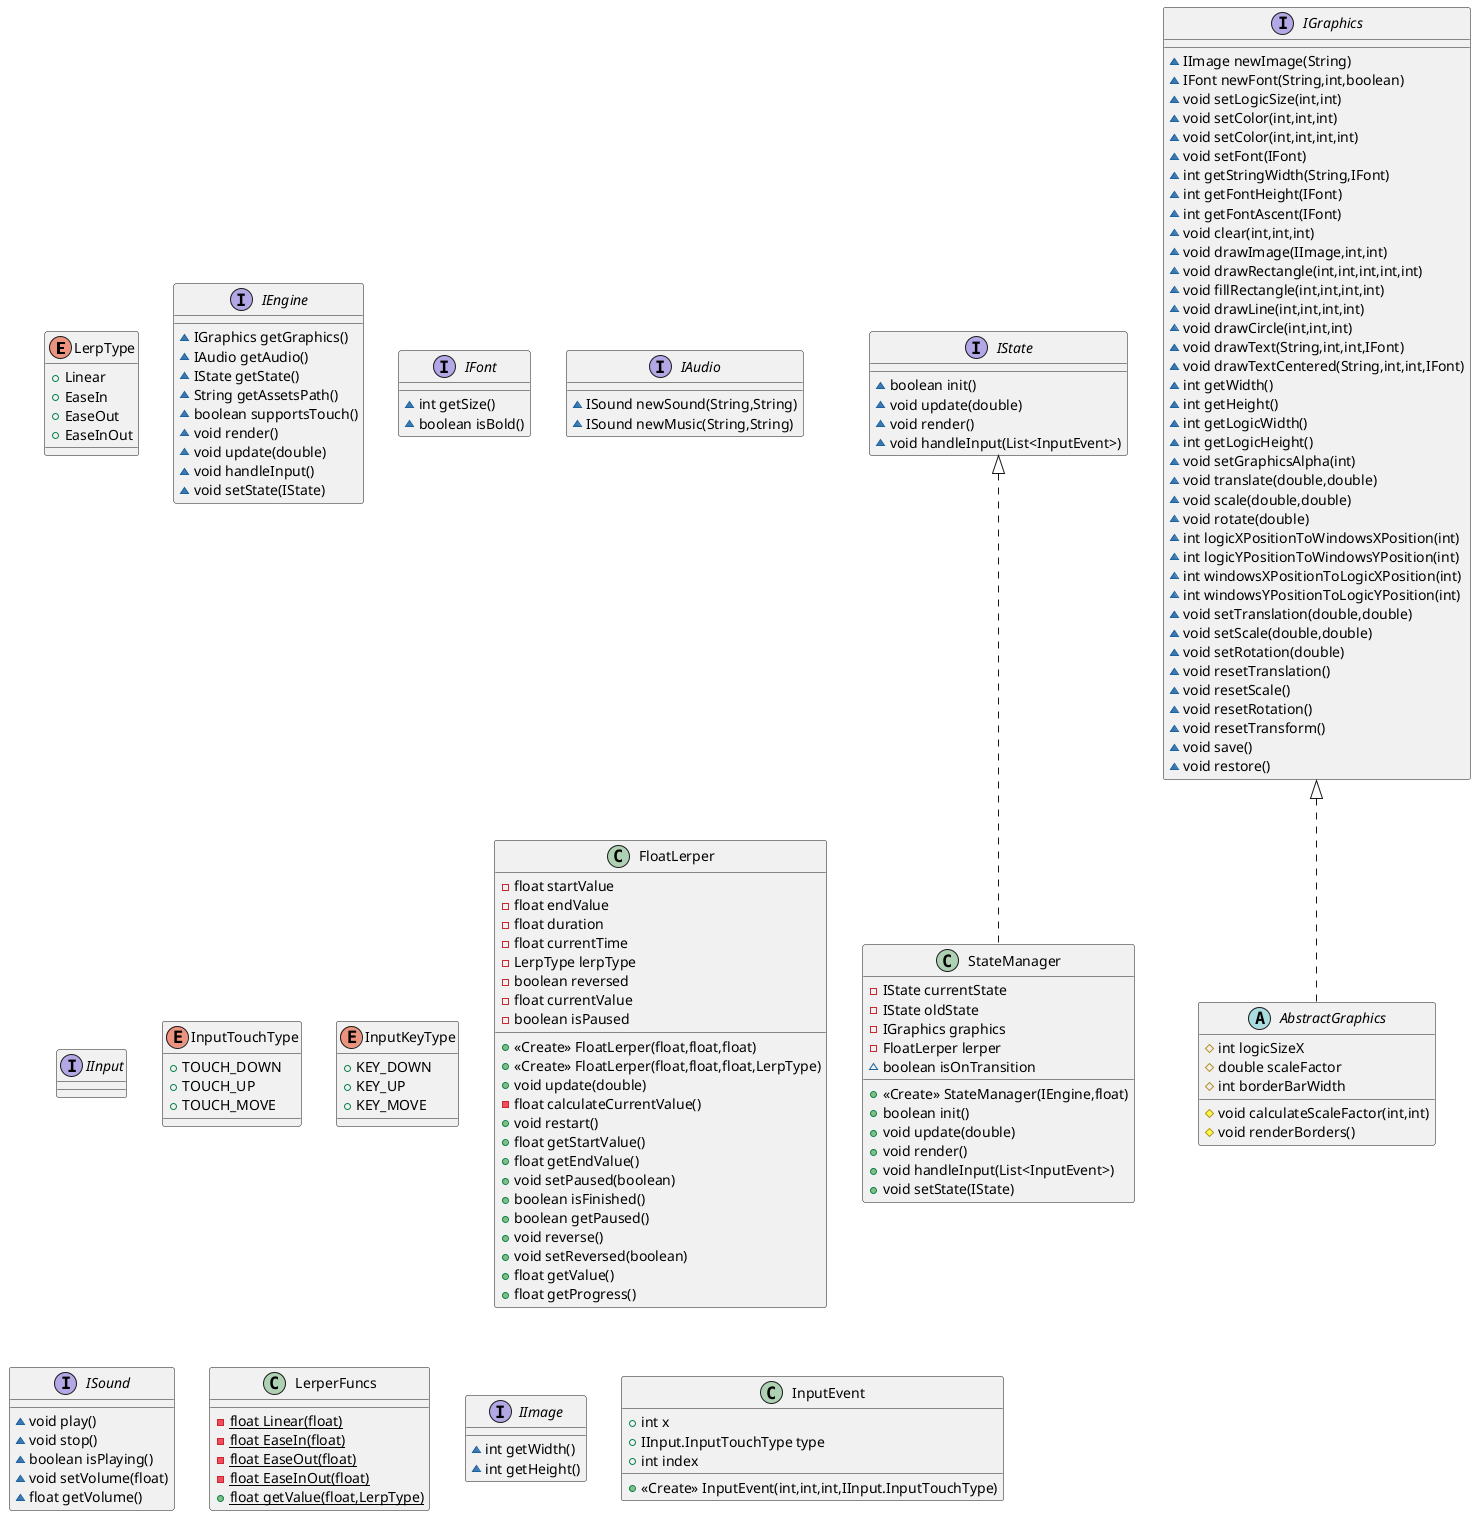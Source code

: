@startuml
enum LerpType {
+  Linear
+  EaseIn
+  EaseOut
+  EaseInOut
}
interface IState {
~ boolean init()
~ void update(double)
~ void render()
~ void handleInput(List<InputEvent>)
}
abstract class AbstractGraphics {
# int logicSizeX
# double scaleFactor
# int borderBarWidth
# void calculateScaleFactor(int,int)
# void renderBorders()
}
interface IEngine {
~ IGraphics getGraphics()
~ IAudio getAudio()
~ IState getState()
~ String getAssetsPath()
~ boolean supportsTouch()
~ void render()
~ void update(double)
~ void handleInput()
~ void setState(IState)
}
interface IFont {
~ int getSize()
~ boolean isBold()
}
class StateManager {
- IState currentState
- IState oldState
- IGraphics graphics
- FloatLerper lerper
~ boolean isOnTransition
+ <<Create>> StateManager(IEngine,float)
+ boolean init()
+ void update(double)
+ void render()
+ void handleInput(List<InputEvent>)
+ void setState(IState)
}
interface IAudio {
~ ISound newSound(String,String)
~ ISound newMusic(String,String)
}
interface IInput {
}
enum InputTouchType {
+  TOUCH_DOWN
+  TOUCH_UP
+  TOUCH_MOVE
}
enum InputKeyType {
+  KEY_DOWN
+  KEY_UP
+  KEY_MOVE
}
class FloatLerper {
- float startValue
- float endValue
- float duration
- float currentTime
- LerpType lerpType
- boolean reversed
- float currentValue
- boolean isPaused
+ <<Create>> FloatLerper(float,float,float)
+ <<Create>> FloatLerper(float,float,float,LerpType)
+ void update(double)
- float calculateCurrentValue()
+ void restart()
+ float getStartValue()
+ float getEndValue()
+ void setPaused(boolean)
+ boolean isFinished()
+ boolean getPaused()
+ void reverse()
+ void setReversed(boolean)
+ float getValue()
+ float getProgress()
}
interface IGraphics {
~ IImage newImage(String)
~ IFont newFont(String,int,boolean)
~ void setLogicSize(int,int)
~ void setColor(int,int,int)
~ void setColor(int,int,int,int)
~ void setFont(IFont)
~ int getStringWidth(String,IFont)
~ int getFontHeight(IFont)
~ int getFontAscent(IFont)
~ void clear(int,int,int)
~ void drawImage(IImage,int,int)
~ void drawRectangle(int,int,int,int,int)
~ void fillRectangle(int,int,int,int)
~ void drawLine(int,int,int,int)
~ void drawCircle(int,int,int)
~ void drawText(String,int,int,IFont)
~ void drawTextCentered(String,int,int,IFont)
~ int getWidth()
~ int getHeight()
~ int getLogicWidth()
~ int getLogicHeight()
~ void setGraphicsAlpha(int)
~ void translate(double,double)
~ void scale(double,double)
~ void rotate(double)
~ int logicXPositionToWindowsXPosition(int)
~ int logicYPositionToWindowsYPosition(int)
~ int windowsXPositionToLogicXPosition(int)
~ int windowsYPositionToLogicYPosition(int)
~ void setTranslation(double,double)
~ void setScale(double,double)
~ void setRotation(double)
~ void resetTranslation()
~ void resetScale()
~ void resetRotation()
~ void resetTransform()
~ void save()
~ void restore()
}
interface ISound {
~ void play()
~ void stop()
~ boolean isPlaying()
~ void setVolume(float)
~ float getVolume()
}
class LerperFuncs {
- {static} float Linear(float)
- {static} float EaseIn(float)
- {static} float EaseOut(float)
- {static} float EaseInOut(float)
+ {static} float getValue(float,LerpType)
}
interface IImage {
~ int getWidth()
~ int getHeight()
}
class InputEvent {
+ int x
+ IInput.InputTouchType type
+ int index
+ <<Create>> InputEvent(int,int,int,IInput.InputTouchType)
}


IGraphics <|.. AbstractGraphics
IState <|.. StateManager
@enduml